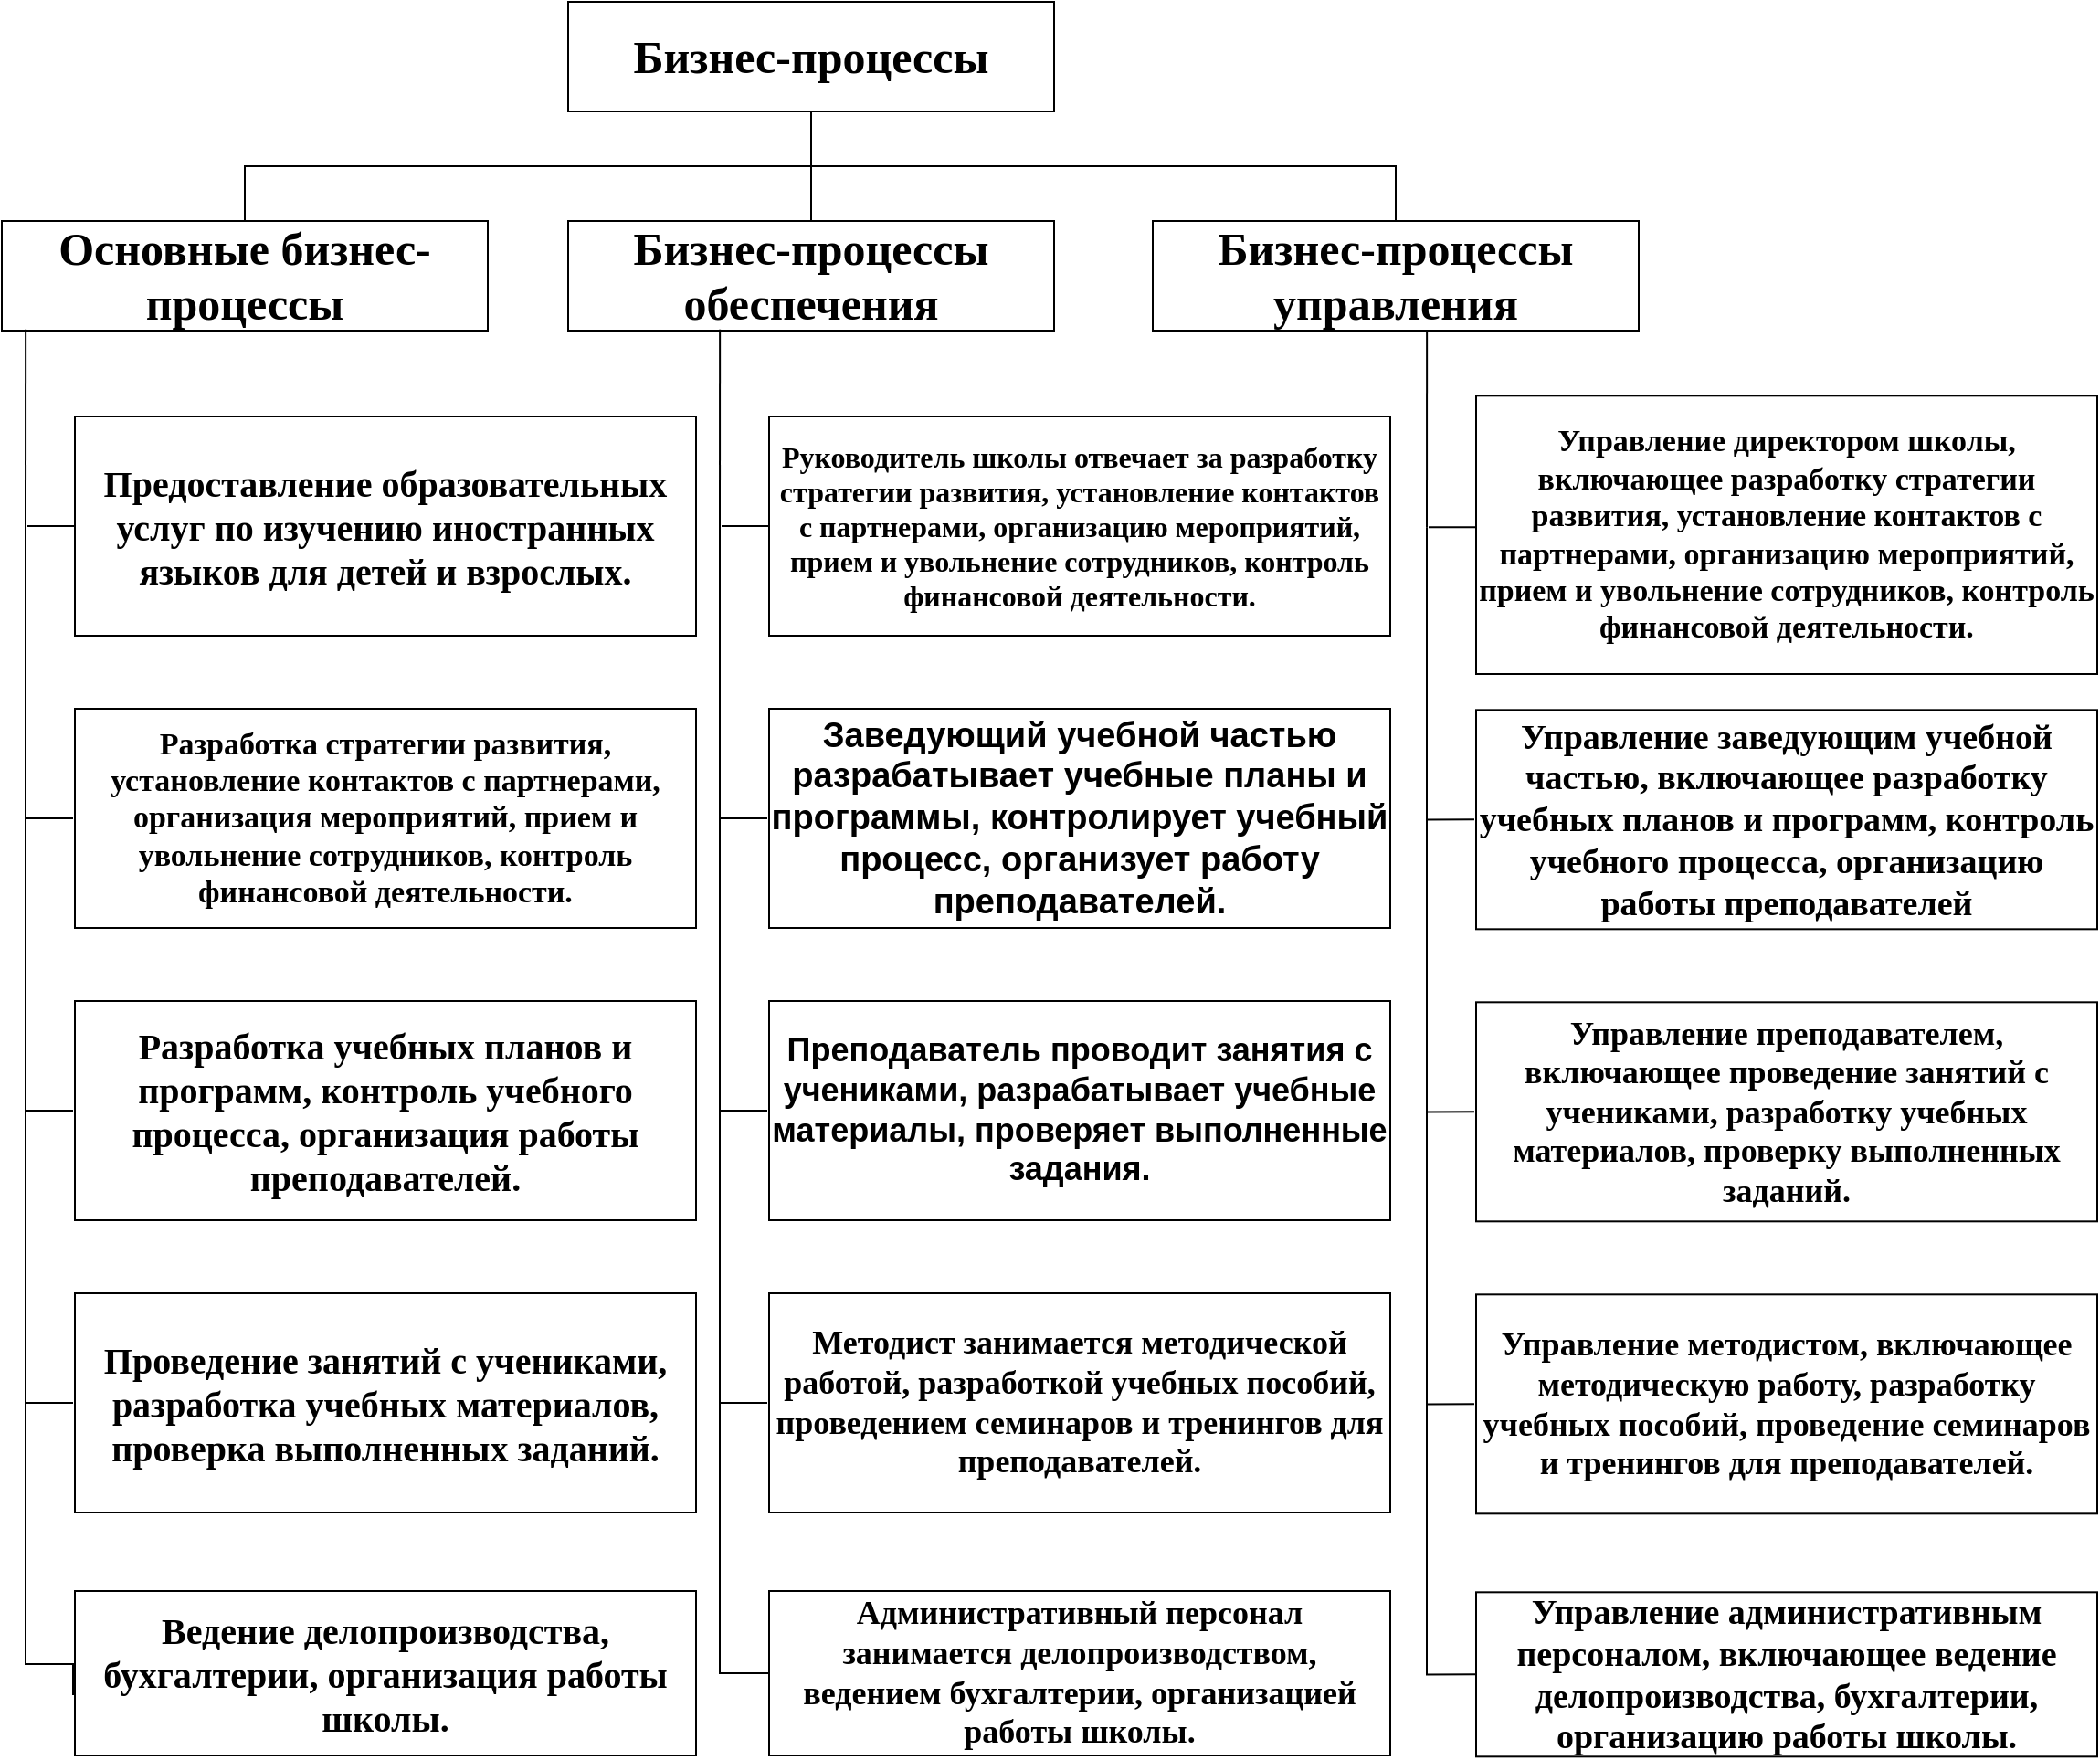 <mxfile version="22.1.20" type="github">
  <diagram name="Страница — 1" id="-isNiKXUA1zVR6VBVtQ_">
    <mxGraphModel dx="1173" dy="1722" grid="1" gridSize="10" guides="1" tooltips="1" connect="1" arrows="1" fold="1" page="1" pageScale="1" pageWidth="827" pageHeight="1169" math="0" shadow="0">
      <root>
        <mxCell id="0" />
        <mxCell id="1" parent="0" />
        <mxCell id="IcKPDsvwdKif-prZPxeq-1" value="&lt;font style=&quot;font-size: 25px;&quot; face=&quot;Times New Roman&quot;&gt;&lt;b&gt;Бизнес-процессы&lt;/b&gt;&lt;/font&gt;" style="rounded=0;whiteSpace=wrap;html=1;" vertex="1" parent="1">
          <mxGeometry x="330" y="30" width="266" height="60" as="geometry" />
        </mxCell>
        <mxCell id="IcKPDsvwdKif-prZPxeq-3" value="&lt;font style=&quot;font-size: 25px;&quot; face=&quot;Times New Roman&quot;&gt;&lt;b&gt;Бизнес-процессы обеспечения&lt;/b&gt;&lt;/font&gt;" style="rounded=0;whiteSpace=wrap;html=1;" vertex="1" parent="1">
          <mxGeometry x="330" y="150" width="266" height="60" as="geometry" />
        </mxCell>
        <mxCell id="IcKPDsvwdKif-prZPxeq-6" value="" style="endArrow=none;html=1;rounded=0;entryX=0.5;entryY=1;entryDx=0;entryDy=0;exitX=0.5;exitY=0;exitDx=0;exitDy=0;" edge="1" parent="1" source="IcKPDsvwdKif-prZPxeq-3" target="IcKPDsvwdKif-prZPxeq-1">
          <mxGeometry width="50" height="50" relative="1" as="geometry">
            <mxPoint x="438" y="150" as="sourcePoint" />
            <mxPoint x="488" y="100" as="targetPoint" />
          </mxGeometry>
        </mxCell>
        <mxCell id="IcKPDsvwdKif-prZPxeq-8" value="&lt;font style=&quot;font-size: 25px;&quot; face=&quot;Times New Roman&quot;&gt;&lt;b&gt;Основные бизнес-процессы&lt;/b&gt;&lt;/font&gt;" style="rounded=0;whiteSpace=wrap;html=1;" vertex="1" parent="1">
          <mxGeometry x="20" y="150" width="266" height="60" as="geometry" />
        </mxCell>
        <mxCell id="IcKPDsvwdKif-prZPxeq-9" value="" style="edgeStyle=segmentEdgeStyle;endArrow=none;html=1;curved=0;rounded=0;entryX=0.5;entryY=0;entryDx=0;entryDy=0;strokeColor=default;endFill=0;" edge="1" parent="1" target="IcKPDsvwdKif-prZPxeq-8">
          <mxGeometry width="50" height="50" relative="1" as="geometry">
            <mxPoint x="460" y="120" as="sourcePoint" />
            <mxPoint x="270" y="320" as="targetPoint" />
          </mxGeometry>
        </mxCell>
        <mxCell id="IcKPDsvwdKif-prZPxeq-10" value="&lt;font style=&quot;font-size: 25px;&quot; face=&quot;Times New Roman&quot;&gt;&lt;b&gt;Бизнес-процессы управления&lt;/b&gt;&lt;/font&gt;" style="rounded=0;whiteSpace=wrap;html=1;" vertex="1" parent="1">
          <mxGeometry x="650" y="150" width="266" height="60" as="geometry" />
        </mxCell>
        <mxCell id="IcKPDsvwdKif-prZPxeq-12" value="" style="edgeStyle=segmentEdgeStyle;endArrow=none;html=1;curved=0;rounded=0;endSize=8;startSize=8;entryX=0.5;entryY=0;entryDx=0;entryDy=0;endFill=0;" edge="1" parent="1" target="IcKPDsvwdKif-prZPxeq-10">
          <mxGeometry width="50" height="50" relative="1" as="geometry">
            <mxPoint x="450" y="120" as="sourcePoint" />
            <mxPoint x="590" y="350" as="targetPoint" />
          </mxGeometry>
        </mxCell>
        <mxCell id="IcKPDsvwdKif-prZPxeq-13" value="&lt;font style=&quot;font-size: 20px;&quot; face=&quot;Times New Roman&quot;&gt;&lt;b&gt;Предоставление образовательных услуг по изучению иностранных языков для детей и взрослых.&lt;/b&gt;&lt;/font&gt;" style="rounded=0;whiteSpace=wrap;html=1;" vertex="1" parent="1">
          <mxGeometry x="60" y="257" width="340" height="120" as="geometry" />
        </mxCell>
        <mxCell id="IcKPDsvwdKif-prZPxeq-18" value="" style="endArrow=none;html=1;rounded=0;entryX=0.098;entryY=1.039;entryDx=0;entryDy=0;entryPerimeter=0;" edge="1" parent="1">
          <mxGeometry width="50" height="50" relative="1" as="geometry">
            <mxPoint x="33" y="317" as="sourcePoint" />
            <mxPoint x="33.068" y="209.34" as="targetPoint" />
          </mxGeometry>
        </mxCell>
        <mxCell id="IcKPDsvwdKif-prZPxeq-19" value="" style="endArrow=none;html=1;rounded=0;" edge="1" parent="1">
          <mxGeometry width="50" height="50" relative="1" as="geometry">
            <mxPoint x="34" y="317" as="sourcePoint" />
            <mxPoint x="60" y="317" as="targetPoint" />
          </mxGeometry>
        </mxCell>
        <mxCell id="IcKPDsvwdKif-prZPxeq-20" value="&lt;font size=&quot;1&quot; style=&quot;&quot; face=&quot;Times New Roman&quot;&gt;&lt;b style=&quot;font-size: 17px;&quot;&gt;Разработка стратегии развития, установление контактов с партнерами, организация мероприятий, прием и увольнение сотрудников, контроль финансовой деятельности.&lt;/b&gt;&lt;/font&gt;" style="rounded=0;whiteSpace=wrap;html=1;" vertex="1" parent="1">
          <mxGeometry x="60" y="417" width="340" height="120" as="geometry" />
        </mxCell>
        <mxCell id="IcKPDsvwdKif-prZPxeq-21" value="" style="edgeStyle=segmentEdgeStyle;endArrow=none;html=1;curved=0;rounded=0;endSize=8;startSize=8;entryX=0;entryY=0.5;entryDx=0;entryDy=0;endFill=0;" edge="1" parent="1">
          <mxGeometry width="50" height="50" relative="1" as="geometry">
            <mxPoint x="33" y="477" as="sourcePoint" />
            <mxPoint x="59" y="637" as="targetPoint" />
            <Array as="points">
              <mxPoint x="33" y="637" />
            </Array>
          </mxGeometry>
        </mxCell>
        <mxCell id="IcKPDsvwdKif-prZPxeq-22" value="" style="edgeStyle=segmentEdgeStyle;endArrow=none;html=1;curved=0;rounded=0;endSize=8;startSize=8;entryX=0;entryY=0.5;entryDx=0;entryDy=0;endFill=0;" edge="1" parent="1">
          <mxGeometry width="50" height="50" relative="1" as="geometry">
            <mxPoint x="33" y="317" as="sourcePoint" />
            <mxPoint x="59" y="477" as="targetPoint" />
            <Array as="points">
              <mxPoint x="33" y="477" />
            </Array>
          </mxGeometry>
        </mxCell>
        <mxCell id="IcKPDsvwdKif-prZPxeq-23" value="&lt;font size=&quot;1&quot; face=&quot;Times New Roman&quot; style=&quot;&quot;&gt;&lt;b style=&quot;font-size: 20px;&quot;&gt;Разработка учебных планов и программ, контроль учебного процесса, организация работы преподавателей.&lt;/b&gt;&lt;/font&gt;" style="rounded=0;whiteSpace=wrap;html=1;" vertex="1" parent="1">
          <mxGeometry x="60" y="577" width="340" height="120" as="geometry" />
        </mxCell>
        <mxCell id="IcKPDsvwdKif-prZPxeq-24" value="" style="edgeStyle=segmentEdgeStyle;endArrow=none;html=1;curved=0;rounded=0;endSize=8;startSize=8;entryX=0;entryY=0.5;entryDx=0;entryDy=0;endFill=0;" edge="1" parent="1">
          <mxGeometry width="50" height="50" relative="1" as="geometry">
            <mxPoint x="33" y="637" as="sourcePoint" />
            <mxPoint x="59" y="797" as="targetPoint" />
            <Array as="points">
              <mxPoint x="33" y="797" />
            </Array>
          </mxGeometry>
        </mxCell>
        <mxCell id="IcKPDsvwdKif-prZPxeq-25" value="&lt;font style=&quot;font-size: 20px;&quot; face=&quot;Times New Roman&quot;&gt;&lt;b&gt;Проведение занятий с учениками, разработка учебных материалов, проверка выполненных заданий.&lt;/b&gt;&lt;/font&gt;" style="rounded=0;whiteSpace=wrap;html=1;" vertex="1" parent="1">
          <mxGeometry x="60" y="737" width="340" height="120" as="geometry" />
        </mxCell>
        <mxCell id="IcKPDsvwdKif-prZPxeq-26" value="" style="edgeStyle=segmentEdgeStyle;endArrow=none;html=1;curved=0;rounded=0;endSize=8;startSize=8;entryX=0;entryY=0.5;entryDx=0;entryDy=0;endFill=0;" edge="1" parent="1">
          <mxGeometry width="50" height="50" relative="1" as="geometry">
            <mxPoint x="33" y="797" as="sourcePoint" />
            <mxPoint x="59" y="957" as="targetPoint" />
            <Array as="points">
              <mxPoint x="33" y="940" />
              <mxPoint x="59" y="940" />
            </Array>
          </mxGeometry>
        </mxCell>
        <mxCell id="IcKPDsvwdKif-prZPxeq-27" value="&lt;font size=&quot;1&quot; face=&quot;Times New Roman&quot; style=&quot;&quot;&gt;&lt;b style=&quot;font-size: 20px;&quot;&gt;Ведение делопроизводства, бухгалтерии, организация работы школы.&lt;/b&gt;&lt;/font&gt;" style="rounded=0;whiteSpace=wrap;html=1;" vertex="1" parent="1">
          <mxGeometry x="60" y="900" width="340" height="90" as="geometry" />
        </mxCell>
        <mxCell id="IcKPDsvwdKif-prZPxeq-28" value="&lt;font size=&quot;1&quot; face=&quot;Times New Roman&quot; style=&quot;&quot;&gt;&lt;b style=&quot;font-size: 16px;&quot;&gt;Руководитель школы отвечает за разработку стратегии развития, установление контактов с партнерами, организацию мероприятий, прием и увольнение сотрудников, контроль финансовой деятельности.&lt;/b&gt;&lt;/font&gt;" style="rounded=0;whiteSpace=wrap;html=1;" vertex="1" parent="1">
          <mxGeometry x="440" y="257" width="340" height="120" as="geometry" />
        </mxCell>
        <mxCell id="IcKPDsvwdKif-prZPxeq-29" value="" style="endArrow=none;html=1;rounded=0;entryX=0.098;entryY=1.039;entryDx=0;entryDy=0;entryPerimeter=0;" edge="1" parent="1">
          <mxGeometry width="50" height="50" relative="1" as="geometry">
            <mxPoint x="413" y="317" as="sourcePoint" />
            <mxPoint x="413.068" y="209.34" as="targetPoint" />
          </mxGeometry>
        </mxCell>
        <mxCell id="IcKPDsvwdKif-prZPxeq-30" value="" style="endArrow=none;html=1;rounded=0;" edge="1" parent="1">
          <mxGeometry width="50" height="50" relative="1" as="geometry">
            <mxPoint x="414" y="317" as="sourcePoint" />
            <mxPoint x="440" y="317" as="targetPoint" />
          </mxGeometry>
        </mxCell>
        <mxCell id="IcKPDsvwdKif-prZPxeq-31" value="&lt;font size=&quot;1&quot; style=&quot;&quot;&gt;&lt;b style=&quot;font-size: 19px;&quot;&gt;Заведующий учебной частью разрабатывает учебные планы и программы, контролирует учебный процесс, организует работу преподавателей.&lt;/b&gt;&lt;/font&gt;" style="rounded=0;whiteSpace=wrap;html=1;" vertex="1" parent="1">
          <mxGeometry x="440" y="417" width="340" height="120" as="geometry" />
        </mxCell>
        <mxCell id="IcKPDsvwdKif-prZPxeq-32" value="" style="edgeStyle=segmentEdgeStyle;endArrow=none;html=1;curved=0;rounded=0;endSize=8;startSize=8;entryX=0;entryY=0.5;entryDx=0;entryDy=0;endFill=0;" edge="1" parent="1">
          <mxGeometry width="50" height="50" relative="1" as="geometry">
            <mxPoint x="413" y="477" as="sourcePoint" />
            <mxPoint x="439" y="637" as="targetPoint" />
            <Array as="points">
              <mxPoint x="413" y="637" />
            </Array>
          </mxGeometry>
        </mxCell>
        <mxCell id="IcKPDsvwdKif-prZPxeq-33" value="" style="edgeStyle=segmentEdgeStyle;endArrow=none;html=1;curved=0;rounded=0;endSize=8;startSize=8;entryX=0;entryY=0.5;entryDx=0;entryDy=0;endFill=0;" edge="1" parent="1">
          <mxGeometry width="50" height="50" relative="1" as="geometry">
            <mxPoint x="413" y="317" as="sourcePoint" />
            <mxPoint x="439" y="477" as="targetPoint" />
            <Array as="points">
              <mxPoint x="413" y="477" />
            </Array>
          </mxGeometry>
        </mxCell>
        <mxCell id="IcKPDsvwdKif-prZPxeq-34" value="&lt;font size=&quot;1&quot; style=&quot;&quot;&gt;&lt;b style=&quot;font-size: 18px;&quot;&gt;Преподаватель проводит занятия с учениками, разрабатывает учебные материалы, проверяет выполненные задания.&lt;/b&gt;&lt;/font&gt;" style="rounded=0;whiteSpace=wrap;html=1;" vertex="1" parent="1">
          <mxGeometry x="440" y="577" width="340" height="120" as="geometry" />
        </mxCell>
        <mxCell id="IcKPDsvwdKif-prZPxeq-35" value="" style="edgeStyle=segmentEdgeStyle;endArrow=none;html=1;curved=0;rounded=0;endSize=8;startSize=8;entryX=0;entryY=0.5;entryDx=0;entryDy=0;endFill=0;" edge="1" parent="1">
          <mxGeometry width="50" height="50" relative="1" as="geometry">
            <mxPoint x="413" y="637" as="sourcePoint" />
            <mxPoint x="439" y="797" as="targetPoint" />
            <Array as="points">
              <mxPoint x="413" y="797" />
            </Array>
          </mxGeometry>
        </mxCell>
        <mxCell id="IcKPDsvwdKif-prZPxeq-36" value="&lt;b&gt;&lt;font style=&quot;font-size: 18px;&quot; face=&quot;Times New Roman&quot;&gt;Методист занимается методической работой, разработкой учебных пособий, проведением семинаров и тренингов для преподавателей.&lt;/font&gt;&lt;/b&gt;" style="rounded=0;whiteSpace=wrap;html=1;" vertex="1" parent="1">
          <mxGeometry x="440" y="737" width="340" height="120" as="geometry" />
        </mxCell>
        <mxCell id="IcKPDsvwdKif-prZPxeq-37" value="" style="endArrow=none;html=1;rounded=0;endSize=8;startSize=8;entryX=0;entryY=0.5;entryDx=0;entryDy=0;endFill=0;edgeStyle=orthogonalEdgeStyle;" edge="1" parent="1" target="IcKPDsvwdKif-prZPxeq-38">
          <mxGeometry width="50" height="50" relative="1" as="geometry">
            <mxPoint x="413" y="797" as="sourcePoint" />
            <mxPoint x="439" y="957" as="targetPoint" />
            <Array as="points">
              <mxPoint x="413" y="945" />
            </Array>
          </mxGeometry>
        </mxCell>
        <mxCell id="IcKPDsvwdKif-prZPxeq-38" value="&lt;font style=&quot;font-size: 18px;&quot; face=&quot;Times New Roman&quot;&gt;&lt;b&gt;Административный персонал занимается делопроизводством, ведением бухгалтерии, организацией работы школы.&lt;/b&gt;&lt;/font&gt;" style="rounded=0;whiteSpace=wrap;html=1;" vertex="1" parent="1">
          <mxGeometry x="440" y="900" width="340" height="90" as="geometry" />
        </mxCell>
        <mxCell id="IcKPDsvwdKif-prZPxeq-42" value="&lt;font size=&quot;1&quot; face=&quot;Times New Roman&quot;&gt;&lt;b style=&quot;font-size: 17px;&quot;&gt;Управление директором школы, включающее разработку стратегии развития, установление контактов с партнерами, организацию мероприятий, прием и увольнение сотрудников, контроль финансовой деятельности.&lt;/b&gt;&lt;/font&gt;" style="rounded=0;whiteSpace=wrap;html=1;" vertex="1" parent="1">
          <mxGeometry x="827" y="245.66" width="340" height="152.34" as="geometry" />
        </mxCell>
        <mxCell id="IcKPDsvwdKif-prZPxeq-43" value="" style="endArrow=none;html=1;rounded=0;entryX=0.098;entryY=1.039;entryDx=0;entryDy=0;entryPerimeter=0;" edge="1" parent="1">
          <mxGeometry width="50" height="50" relative="1" as="geometry">
            <mxPoint x="800" y="317.66" as="sourcePoint" />
            <mxPoint x="800.068" y="210.0" as="targetPoint" />
          </mxGeometry>
        </mxCell>
        <mxCell id="IcKPDsvwdKif-prZPxeq-44" value="" style="endArrow=none;html=1;rounded=0;" edge="1" parent="1">
          <mxGeometry width="50" height="50" relative="1" as="geometry">
            <mxPoint x="801" y="317.66" as="sourcePoint" />
            <mxPoint x="827" y="317.66" as="targetPoint" />
          </mxGeometry>
        </mxCell>
        <mxCell id="IcKPDsvwdKif-prZPxeq-45" value="&lt;b&gt;&lt;font style=&quot;font-size: 19px;&quot; face=&quot;Times New Roman&quot;&gt;Управление заведующим учебной частью, включающее разработку учебных планов и программ, контроль учебного процесса, организацию работы преподавателей&lt;/font&gt;&lt;/b&gt;" style="rounded=0;whiteSpace=wrap;html=1;" vertex="1" parent="1">
          <mxGeometry x="827" y="417.66" width="340" height="120" as="geometry" />
        </mxCell>
        <mxCell id="IcKPDsvwdKif-prZPxeq-46" value="" style="edgeStyle=segmentEdgeStyle;endArrow=none;html=1;curved=0;rounded=0;endSize=8;startSize=8;entryX=0;entryY=0.5;entryDx=0;entryDy=0;endFill=0;" edge="1" parent="1">
          <mxGeometry width="50" height="50" relative="1" as="geometry">
            <mxPoint x="800" y="477.66" as="sourcePoint" />
            <mxPoint x="826" y="637.66" as="targetPoint" />
            <Array as="points">
              <mxPoint x="800" y="637.66" />
            </Array>
          </mxGeometry>
        </mxCell>
        <mxCell id="IcKPDsvwdKif-prZPxeq-47" value="" style="edgeStyle=segmentEdgeStyle;endArrow=none;html=1;curved=0;rounded=0;endSize=8;startSize=8;entryX=0;entryY=0.5;entryDx=0;entryDy=0;endFill=0;" edge="1" parent="1">
          <mxGeometry width="50" height="50" relative="1" as="geometry">
            <mxPoint x="800" y="317.66" as="sourcePoint" />
            <mxPoint x="826" y="477.66" as="targetPoint" />
            <Array as="points">
              <mxPoint x="800" y="477.66" />
            </Array>
          </mxGeometry>
        </mxCell>
        <mxCell id="IcKPDsvwdKif-prZPxeq-48" value="&lt;font size=&quot;1&quot; face=&quot;Times New Roman&quot;&gt;&lt;b style=&quot;font-size: 18px;&quot;&gt;Управление преподавателем, включающее проведение занятий с учениками, разработку учебных материалов, проверку выполненных заданий.&lt;/b&gt;&lt;/font&gt;" style="rounded=0;whiteSpace=wrap;html=1;" vertex="1" parent="1">
          <mxGeometry x="827" y="577.66" width="340" height="120" as="geometry" />
        </mxCell>
        <mxCell id="IcKPDsvwdKif-prZPxeq-49" value="" style="edgeStyle=segmentEdgeStyle;endArrow=none;html=1;curved=0;rounded=0;endSize=8;startSize=8;entryX=0;entryY=0.5;entryDx=0;entryDy=0;endFill=0;" edge="1" parent="1">
          <mxGeometry width="50" height="50" relative="1" as="geometry">
            <mxPoint x="800" y="637.66" as="sourcePoint" />
            <mxPoint x="826" y="797.66" as="targetPoint" />
            <Array as="points">
              <mxPoint x="800" y="797.66" />
            </Array>
          </mxGeometry>
        </mxCell>
        <mxCell id="IcKPDsvwdKif-prZPxeq-50" value="&lt;b&gt;&lt;font style=&quot;font-size: 18px;&quot; face=&quot;Times New Roman&quot;&gt;Управление методистом, включающее методическую работу, разработку учебных пособий, проведение семинаров и тренингов для преподавателей.&lt;/font&gt;&lt;/b&gt;" style="rounded=0;whiteSpace=wrap;html=1;" vertex="1" parent="1">
          <mxGeometry x="827" y="737.66" width="340" height="120" as="geometry" />
        </mxCell>
        <mxCell id="IcKPDsvwdKif-prZPxeq-51" value="" style="endArrow=none;html=1;rounded=0;endSize=8;startSize=8;entryX=0;entryY=0.5;entryDx=0;entryDy=0;endFill=0;edgeStyle=orthogonalEdgeStyle;" edge="1" parent="1" target="IcKPDsvwdKif-prZPxeq-52">
          <mxGeometry width="50" height="50" relative="1" as="geometry">
            <mxPoint x="800" y="797.66" as="sourcePoint" />
            <mxPoint x="826" y="957.66" as="targetPoint" />
            <Array as="points">
              <mxPoint x="800" y="945.66" />
            </Array>
          </mxGeometry>
        </mxCell>
        <mxCell id="IcKPDsvwdKif-prZPxeq-52" value="&lt;b&gt;&lt;font style=&quot;font-size: 19px;&quot; face=&quot;Times New Roman&quot;&gt; Управление административным персоналом, включающее ведение делопроизводства, бухгалтерии, организацию работы школы.&lt;/font&gt;&lt;/b&gt;" style="rounded=0;whiteSpace=wrap;html=1;" vertex="1" parent="1">
          <mxGeometry x="827" y="900.66" width="340" height="90" as="geometry" />
        </mxCell>
      </root>
    </mxGraphModel>
  </diagram>
</mxfile>
